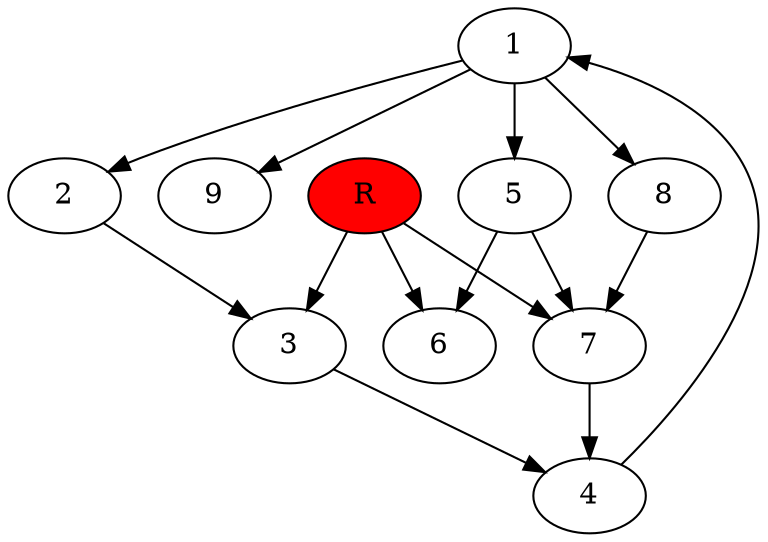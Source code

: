 digraph prb17963 {
	1
	2
	3
	4
	5
	6
	7
	8
	R [fillcolor="#ff0000" style=filled]
	1 -> 2
	1 -> 5
	1 -> 8
	1 -> 9
	2 -> 3
	3 -> 4
	4 -> 1
	5 -> 6
	5 -> 7
	7 -> 4
	8 -> 7
	R -> 3
	R -> 6
	R -> 7
}
